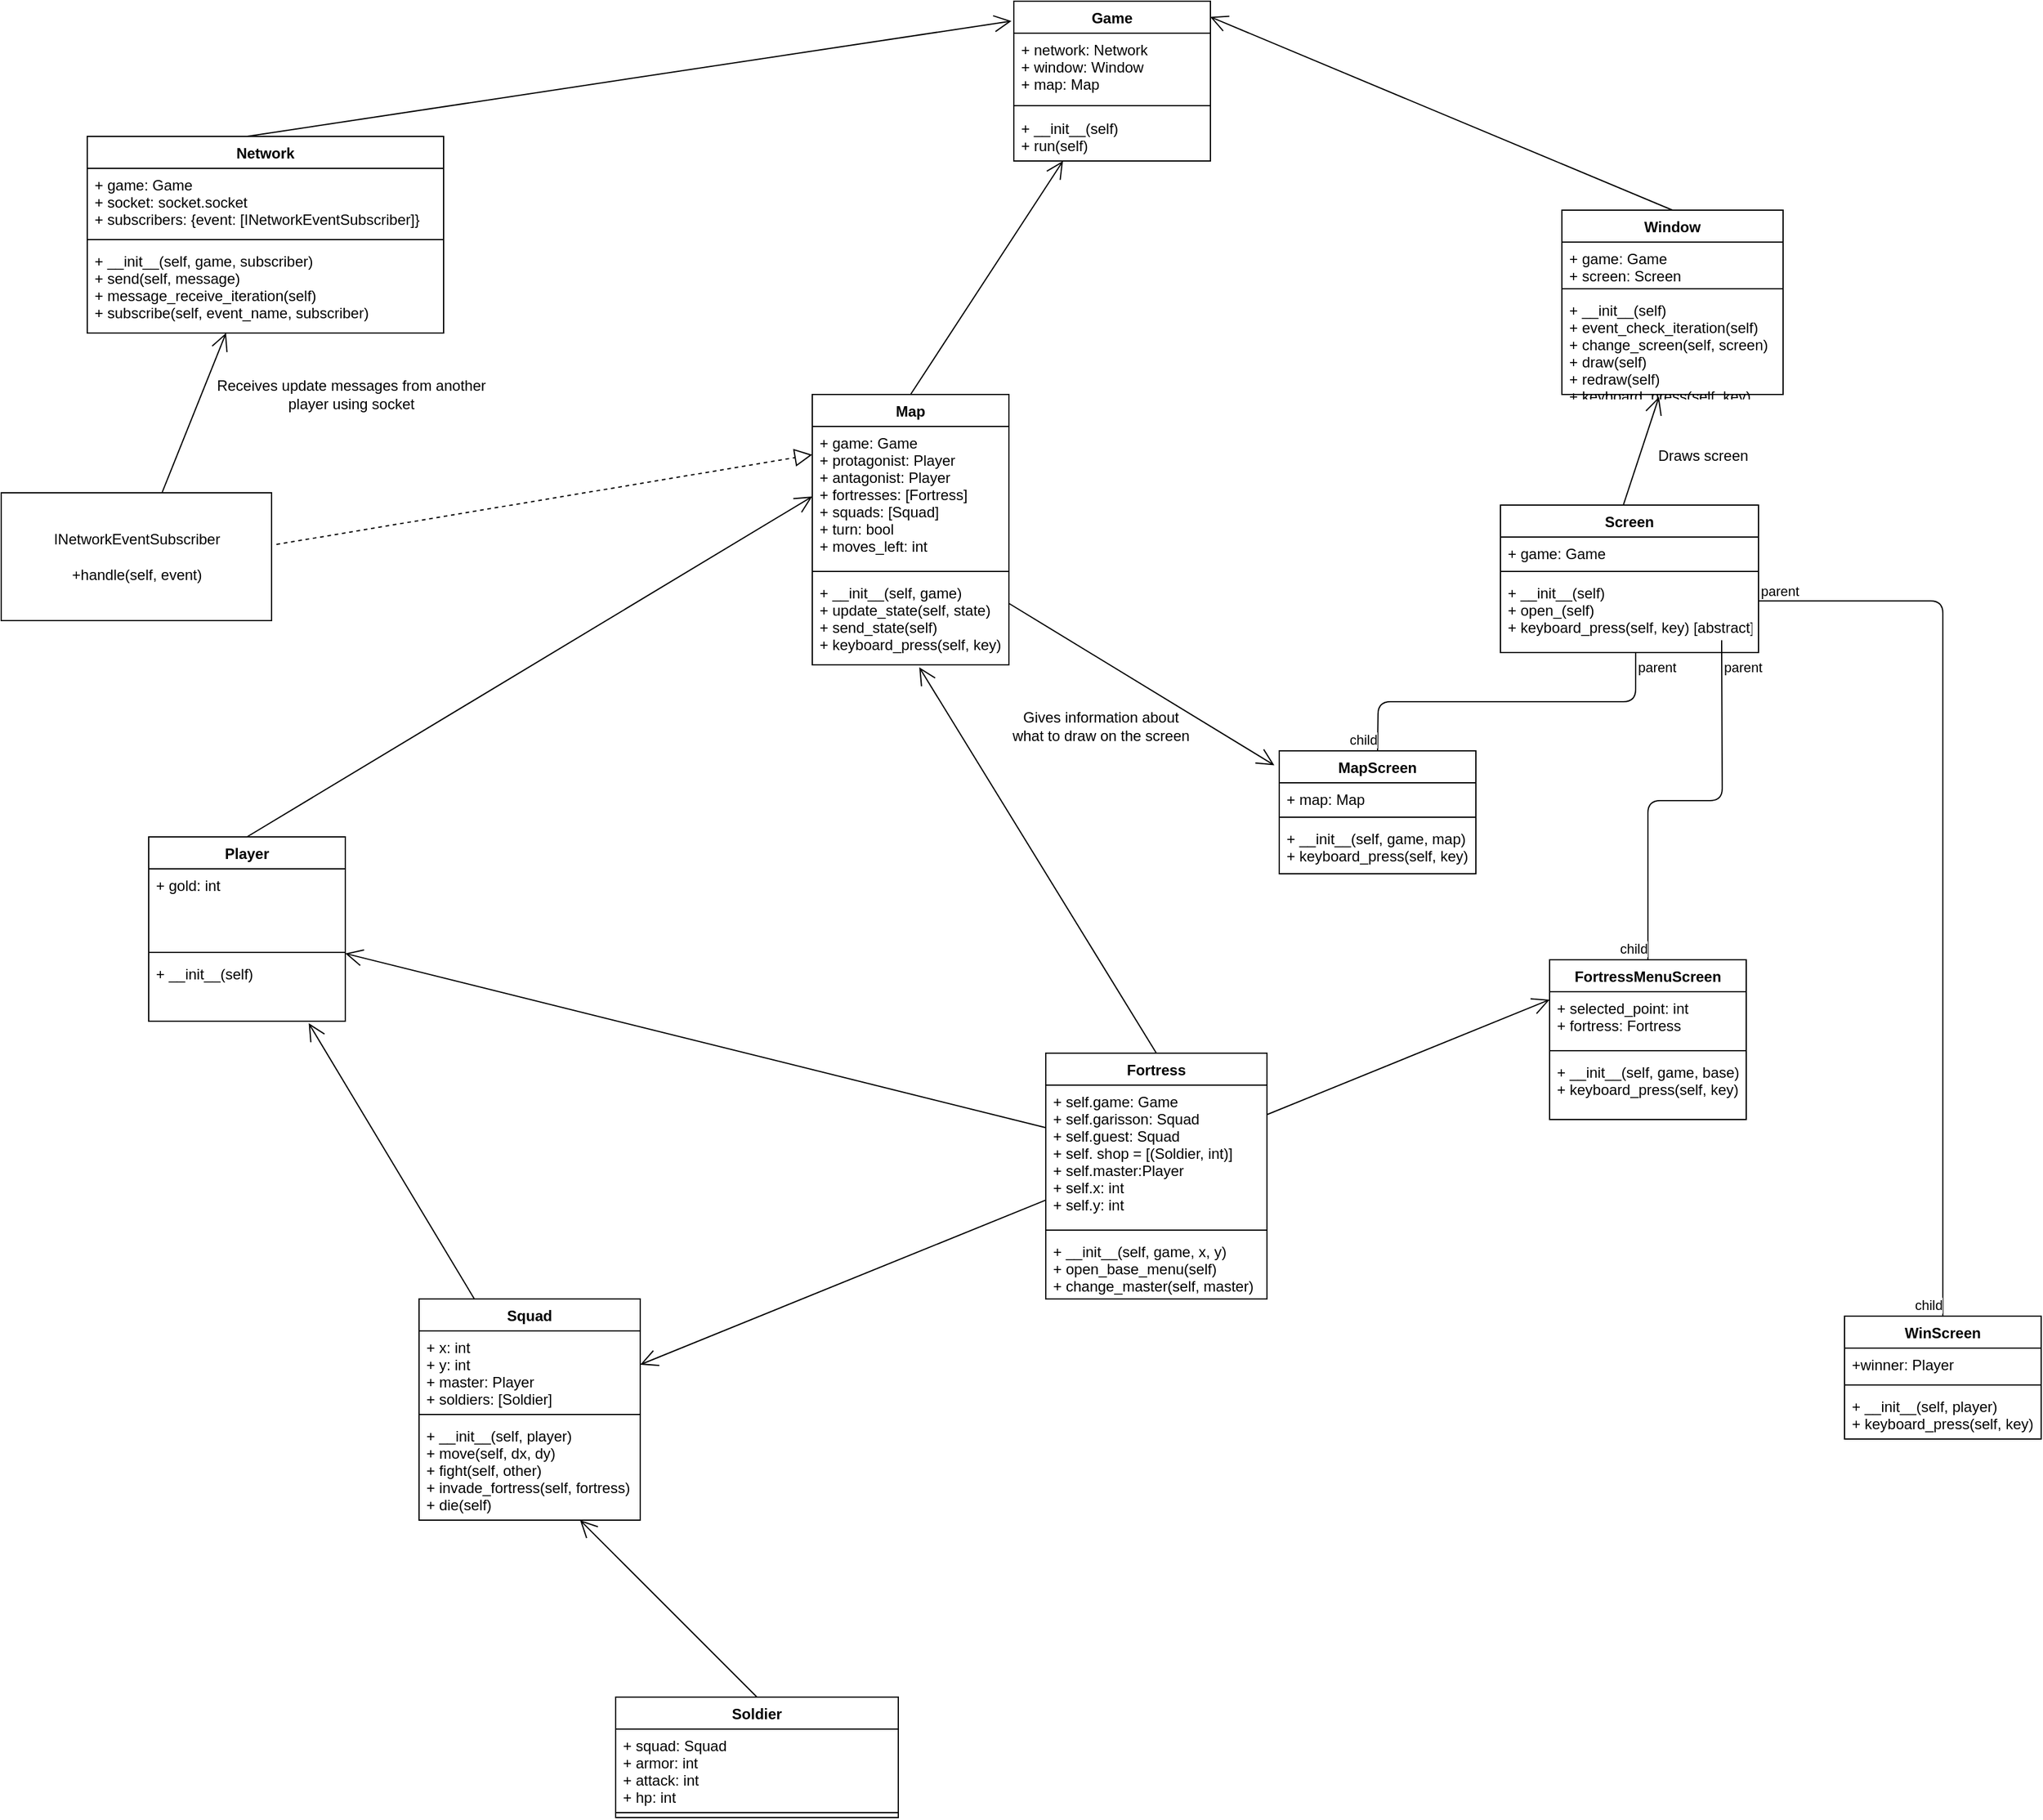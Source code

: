 <mxfile version="14.4.8" type="github">
  <diagram id="C5RBs43oDa-KdzZeNtuy" name="Page-1">
    <mxGraphModel dx="1125" dy="670" grid="1" gridSize="10" guides="1" tooltips="1" connect="1" arrows="1" fold="1" page="1" pageScale="5" pageWidth="827" pageHeight="1169" math="0" shadow="0">
      <root>
        <mxCell id="WIyWlLk6GJQsqaUBKTNV-0" />
        <mxCell id="WIyWlLk6GJQsqaUBKTNV-1" parent="WIyWlLk6GJQsqaUBKTNV-0" />
        <mxCell id="4tkjXzW0Gn319BX2Gngi-0" value="Game" style="swimlane;fontStyle=1;align=center;verticalAlign=top;childLayout=stackLayout;horizontal=1;startSize=26;horizontalStack=0;resizeParent=1;resizeParentMax=0;resizeLast=0;collapsible=1;marginBottom=0;" parent="WIyWlLk6GJQsqaUBKTNV-1" vertex="1">
          <mxGeometry x="2054" y="140" width="160" height="130" as="geometry" />
        </mxCell>
        <mxCell id="4tkjXzW0Gn319BX2Gngi-1" value="+ network: Network&#xa;+ window: Window&#xa;+ map: Map&#xa;" style="text;strokeColor=none;fillColor=none;align=left;verticalAlign=top;spacingLeft=4;spacingRight=4;overflow=hidden;rotatable=0;points=[[0,0.5],[1,0.5]];portConstraint=eastwest;" parent="4tkjXzW0Gn319BX2Gngi-0" vertex="1">
          <mxGeometry y="26" width="160" height="54" as="geometry" />
        </mxCell>
        <mxCell id="4tkjXzW0Gn319BX2Gngi-2" value="" style="line;strokeWidth=1;fillColor=none;align=left;verticalAlign=middle;spacingTop=-1;spacingLeft=3;spacingRight=3;rotatable=0;labelPosition=right;points=[];portConstraint=eastwest;" parent="4tkjXzW0Gn319BX2Gngi-0" vertex="1">
          <mxGeometry y="80" width="160" height="10" as="geometry" />
        </mxCell>
        <mxCell id="4tkjXzW0Gn319BX2Gngi-3" value="+ __init__(self)&#xa;+ run(self)&#xa;" style="text;strokeColor=none;fillColor=none;align=left;verticalAlign=top;spacingLeft=4;spacingRight=4;overflow=hidden;rotatable=0;points=[[0,0.5],[1,0.5]];portConstraint=eastwest;" parent="4tkjXzW0Gn319BX2Gngi-0" vertex="1">
          <mxGeometry y="90" width="160" height="40" as="geometry" />
        </mxCell>
        <mxCell id="4tkjXzW0Gn319BX2Gngi-8" value="Network" style="swimlane;fontStyle=1;align=center;verticalAlign=top;childLayout=stackLayout;horizontal=1;startSize=26;horizontalStack=0;resizeParent=1;resizeParentMax=0;resizeLast=0;collapsible=1;marginBottom=0;" parent="WIyWlLk6GJQsqaUBKTNV-1" vertex="1">
          <mxGeometry x="1300" y="250" width="290" height="160" as="geometry" />
        </mxCell>
        <mxCell id="4tkjXzW0Gn319BX2Gngi-33" value="" style="endArrow=open;endFill=1;endSize=12;html=1;entryX=-0.012;entryY=0.124;entryDx=0;entryDy=0;entryPerimeter=0;" parent="4tkjXzW0Gn319BX2Gngi-8" target="4tkjXzW0Gn319BX2Gngi-0" edge="1">
          <mxGeometry width="160" relative="1" as="geometry">
            <mxPoint x="130" as="sourcePoint" />
            <mxPoint x="290" as="targetPoint" />
          </mxGeometry>
        </mxCell>
        <mxCell id="4tkjXzW0Gn319BX2Gngi-9" value="+ game: Game&#xa;+ socket: socket.socket&#xa;+ subscribers: {event: [INetworkEventSubscriber]}&#xa;" style="text;strokeColor=none;fillColor=none;align=left;verticalAlign=top;spacingLeft=4;spacingRight=4;overflow=hidden;rotatable=0;points=[[0,0.5],[1,0.5]];portConstraint=eastwest;" parent="4tkjXzW0Gn319BX2Gngi-8" vertex="1">
          <mxGeometry y="26" width="290" height="54" as="geometry" />
        </mxCell>
        <mxCell id="4tkjXzW0Gn319BX2Gngi-10" value="" style="line;strokeWidth=1;fillColor=none;align=left;verticalAlign=middle;spacingTop=-1;spacingLeft=3;spacingRight=3;rotatable=0;labelPosition=right;points=[];portConstraint=eastwest;" parent="4tkjXzW0Gn319BX2Gngi-8" vertex="1">
          <mxGeometry y="80" width="290" height="8" as="geometry" />
        </mxCell>
        <mxCell id="4tkjXzW0Gn319BX2Gngi-11" value="+ __init__(self, game, subscriber)&#xa;+ send(self, message)&#xa;+ message_receive_iteration(self)&#xa;+ subscribe(self, event_name, subscriber)&#xa;&#xa;" style="text;strokeColor=none;fillColor=none;align=left;verticalAlign=top;spacingLeft=4;spacingRight=4;overflow=hidden;rotatable=0;points=[[0,0.5],[1,0.5]];portConstraint=eastwest;" parent="4tkjXzW0Gn319BX2Gngi-8" vertex="1">
          <mxGeometry y="88" width="290" height="72" as="geometry" />
        </mxCell>
        <mxCell id="4tkjXzW0Gn319BX2Gngi-15" value="Window" style="swimlane;fontStyle=1;align=center;verticalAlign=top;childLayout=stackLayout;horizontal=1;startSize=26;horizontalStack=0;resizeParent=1;resizeParentMax=0;resizeLast=0;collapsible=1;marginBottom=0;" parent="WIyWlLk6GJQsqaUBKTNV-1" vertex="1">
          <mxGeometry x="2500" y="310" width="180" height="150" as="geometry" />
        </mxCell>
        <mxCell id="4tkjXzW0Gn319BX2Gngi-16" value="+ game: Game&#xa;+ screen: Screen&#xa;" style="text;strokeColor=none;fillColor=none;align=left;verticalAlign=top;spacingLeft=4;spacingRight=4;overflow=hidden;rotatable=0;points=[[0,0.5],[1,0.5]];portConstraint=eastwest;" parent="4tkjXzW0Gn319BX2Gngi-15" vertex="1">
          <mxGeometry y="26" width="180" height="34" as="geometry" />
        </mxCell>
        <mxCell id="4tkjXzW0Gn319BX2Gngi-17" value="" style="line;strokeWidth=1;fillColor=none;align=left;verticalAlign=middle;spacingTop=-1;spacingLeft=3;spacingRight=3;rotatable=0;labelPosition=right;points=[];portConstraint=eastwest;" parent="4tkjXzW0Gn319BX2Gngi-15" vertex="1">
          <mxGeometry y="60" width="180" height="8" as="geometry" />
        </mxCell>
        <mxCell id="4tkjXzW0Gn319BX2Gngi-18" value="+ __init__(self)&#xa;+ event_check_iteration(self)&#xa;+ change_screen(self, screen)&#xa;+ draw(self)&#xa;+ redraw(self)&#xa;+ keyboard_press(self, key)&#xa;" style="text;strokeColor=none;fillColor=none;align=left;verticalAlign=top;spacingLeft=4;spacingRight=4;overflow=hidden;rotatable=0;points=[[0,0.5],[1,0.5]];portConstraint=eastwest;" parent="4tkjXzW0Gn319BX2Gngi-15" vertex="1">
          <mxGeometry y="68" width="180" height="82" as="geometry" />
        </mxCell>
        <mxCell id="4tkjXzW0Gn319BX2Gngi-19" value="" style="endArrow=open;endFill=1;endSize=12;html=1;exitX=0.5;exitY=0;exitDx=0;exitDy=0;entryX=0.999;entryY=0.098;entryDx=0;entryDy=0;entryPerimeter=0;" parent="WIyWlLk6GJQsqaUBKTNV-1" source="4tkjXzW0Gn319BX2Gngi-15" target="4tkjXzW0Gn319BX2Gngi-0" edge="1">
          <mxGeometry x="1760" y="140" width="160" as="geometry">
            <mxPoint x="2270" y="180" as="sourcePoint" />
            <mxPoint x="2430" y="180" as="targetPoint" />
          </mxGeometry>
        </mxCell>
        <mxCell id="4tkjXzW0Gn319BX2Gngi-20" value="Screen" style="swimlane;fontStyle=1;align=center;verticalAlign=top;childLayout=stackLayout;horizontal=1;startSize=26;horizontalStack=0;resizeParent=1;resizeParentMax=0;resizeLast=0;collapsible=1;marginBottom=0;" parent="WIyWlLk6GJQsqaUBKTNV-1" vertex="1">
          <mxGeometry x="2450" y="550" width="210" height="120" as="geometry" />
        </mxCell>
        <mxCell id="4tkjXzW0Gn319BX2Gngi-24" value="" style="endArrow=open;endFill=1;endSize=12;html=1;entryX=0.439;entryY=1.024;entryDx=0;entryDy=0;entryPerimeter=0;" parent="4tkjXzW0Gn319BX2Gngi-20" target="4tkjXzW0Gn319BX2Gngi-18" edge="1">
          <mxGeometry width="160" relative="1" as="geometry">
            <mxPoint x="100" as="sourcePoint" />
            <mxPoint x="130" y="-80" as="targetPoint" />
          </mxGeometry>
        </mxCell>
        <mxCell id="4tkjXzW0Gn319BX2Gngi-21" value="+ game: Game" style="text;strokeColor=none;fillColor=none;align=left;verticalAlign=top;spacingLeft=4;spacingRight=4;overflow=hidden;rotatable=0;points=[[0,0.5],[1,0.5]];portConstraint=eastwest;" parent="4tkjXzW0Gn319BX2Gngi-20" vertex="1">
          <mxGeometry y="26" width="210" height="24" as="geometry" />
        </mxCell>
        <mxCell id="4tkjXzW0Gn319BX2Gngi-22" value="" style="line;strokeWidth=1;fillColor=none;align=left;verticalAlign=middle;spacingTop=-1;spacingLeft=3;spacingRight=3;rotatable=0;labelPosition=right;points=[];portConstraint=eastwest;" parent="4tkjXzW0Gn319BX2Gngi-20" vertex="1">
          <mxGeometry y="50" width="210" height="8" as="geometry" />
        </mxCell>
        <mxCell id="4tkjXzW0Gn319BX2Gngi-23" value="+ __init__(self)&#xa;+ open_(self)&#xa;+ keyboard_press(self, key) [abstract]&#xa;" style="text;strokeColor=none;fillColor=none;align=left;verticalAlign=top;spacingLeft=4;spacingRight=4;overflow=hidden;rotatable=0;points=[[0,0.5],[1,0.5]];portConstraint=eastwest;" parent="4tkjXzW0Gn319BX2Gngi-20" vertex="1">
          <mxGeometry y="58" width="210" height="62" as="geometry" />
        </mxCell>
        <mxCell id="4tkjXzW0Gn319BX2Gngi-58" value="" style="endArrow=none;html=1;edgeStyle=orthogonalEdgeStyle;entryX=0.5;entryY=0;entryDx=0;entryDy=0;" parent="4tkjXzW0Gn319BX2Gngi-20" target="4tkjXzW0Gn319BX2Gngi-54" edge="1">
          <mxGeometry relative="1" as="geometry">
            <mxPoint x="180" y="110" as="sourcePoint" />
            <mxPoint x="340" y="110" as="targetPoint" />
          </mxGeometry>
        </mxCell>
        <mxCell id="4tkjXzW0Gn319BX2Gngi-59" value="parent" style="edgeLabel;resizable=0;html=1;align=left;verticalAlign=bottom;" parent="4tkjXzW0Gn319BX2Gngi-58" connectable="0" vertex="1">
          <mxGeometry x="-1" relative="1" as="geometry">
            <mxPoint y="30" as="offset" />
          </mxGeometry>
        </mxCell>
        <mxCell id="4tkjXzW0Gn319BX2Gngi-60" value="child" style="edgeLabel;resizable=0;html=1;align=right;verticalAlign=bottom;" parent="4tkjXzW0Gn319BX2Gngi-58" connectable="0" vertex="1">
          <mxGeometry x="1" relative="1" as="geometry" />
        </mxCell>
        <mxCell id="4tkjXzW0Gn319BX2Gngi-25" value="MapScreen" style="swimlane;fontStyle=1;align=center;verticalAlign=top;childLayout=stackLayout;horizontal=1;startSize=26;horizontalStack=0;resizeParent=1;resizeParentMax=0;resizeLast=0;collapsible=1;marginBottom=0;" parent="WIyWlLk6GJQsqaUBKTNV-1" vertex="1">
          <mxGeometry x="2270" y="750" width="160" height="100" as="geometry" />
        </mxCell>
        <mxCell id="4tkjXzW0Gn319BX2Gngi-26" value="+ map: Map&#xa;&#xa;" style="text;strokeColor=none;fillColor=none;align=left;verticalAlign=top;spacingLeft=4;spacingRight=4;overflow=hidden;rotatable=0;points=[[0,0.5],[1,0.5]];portConstraint=eastwest;" parent="4tkjXzW0Gn319BX2Gngi-25" vertex="1">
          <mxGeometry y="26" width="160" height="24" as="geometry" />
        </mxCell>
        <mxCell id="4tkjXzW0Gn319BX2Gngi-27" value="" style="line;strokeWidth=1;fillColor=none;align=left;verticalAlign=middle;spacingTop=-1;spacingLeft=3;spacingRight=3;rotatable=0;labelPosition=right;points=[];portConstraint=eastwest;" parent="4tkjXzW0Gn319BX2Gngi-25" vertex="1">
          <mxGeometry y="50" width="160" height="8" as="geometry" />
        </mxCell>
        <mxCell id="4tkjXzW0Gn319BX2Gngi-28" value="+ __init__(self, game, map)&#xa;+ keyboard_press(self, key)" style="text;strokeColor=none;fillColor=none;align=left;verticalAlign=top;spacingLeft=4;spacingRight=4;overflow=hidden;rotatable=0;points=[[0,0.5],[1,0.5]];portConstraint=eastwest;" parent="4tkjXzW0Gn319BX2Gngi-25" vertex="1">
          <mxGeometry y="58" width="160" height="42" as="geometry" />
        </mxCell>
        <mxCell id="4tkjXzW0Gn319BX2Gngi-30" value="" style="endArrow=none;html=1;edgeStyle=orthogonalEdgeStyle;exitX=0.524;exitY=1;exitDx=0;exitDy=0;exitPerimeter=0;" parent="WIyWlLk6GJQsqaUBKTNV-1" source="4tkjXzW0Gn319BX2Gngi-23" edge="1">
          <mxGeometry relative="1" as="geometry">
            <mxPoint x="2190" y="750" as="sourcePoint" />
            <mxPoint x="2350" y="750" as="targetPoint" />
          </mxGeometry>
        </mxCell>
        <mxCell id="4tkjXzW0Gn319BX2Gngi-31" value="parent" style="edgeLabel;resizable=0;html=1;align=left;verticalAlign=bottom;" parent="4tkjXzW0Gn319BX2Gngi-30" connectable="0" vertex="1">
          <mxGeometry x="-1" relative="1" as="geometry">
            <mxPoint y="20" as="offset" />
          </mxGeometry>
        </mxCell>
        <mxCell id="4tkjXzW0Gn319BX2Gngi-32" value="child" style="edgeLabel;resizable=0;html=1;align=right;verticalAlign=bottom;" parent="4tkjXzW0Gn319BX2Gngi-30" connectable="0" vertex="1">
          <mxGeometry x="1" relative="1" as="geometry" />
        </mxCell>
        <mxCell id="4tkjXzW0Gn319BX2Gngi-34" value="Map" style="swimlane;fontStyle=1;align=center;verticalAlign=top;childLayout=stackLayout;horizontal=1;startSize=26;horizontalStack=0;resizeParent=1;resizeParentMax=0;resizeLast=0;collapsible=1;marginBottom=0;" parent="WIyWlLk6GJQsqaUBKTNV-1" vertex="1">
          <mxGeometry x="1890" y="460" width="160" height="220" as="geometry" />
        </mxCell>
        <mxCell id="4tkjXzW0Gn319BX2Gngi-38" value="" style="endArrow=open;endFill=1;endSize=12;html=1;entryX=0.25;entryY=1;entryDx=0;entryDy=0;" parent="4tkjXzW0Gn319BX2Gngi-34" target="4tkjXzW0Gn319BX2Gngi-0" edge="1">
          <mxGeometry width="160" relative="1" as="geometry">
            <mxPoint x="80" as="sourcePoint" />
            <mxPoint x="240" as="targetPoint" />
          </mxGeometry>
        </mxCell>
        <mxCell id="4tkjXzW0Gn319BX2Gngi-35" value="+ game: Game&#xa;+ protagonist: Player&#xa;+ antagonist: Player&#xa;+ fortresses: [Fortress]&#xa;+ squads: [Squad]&#xa;+ turn: bool&#xa;+ moves_left: int&#xa;" style="text;strokeColor=none;fillColor=none;align=left;verticalAlign=top;spacingLeft=4;spacingRight=4;overflow=hidden;rotatable=0;points=[[0,0.5],[1,0.5]];portConstraint=eastwest;" parent="4tkjXzW0Gn319BX2Gngi-34" vertex="1">
          <mxGeometry y="26" width="160" height="114" as="geometry" />
        </mxCell>
        <mxCell id="4tkjXzW0Gn319BX2Gngi-36" value="" style="line;strokeWidth=1;fillColor=none;align=left;verticalAlign=middle;spacingTop=-1;spacingLeft=3;spacingRight=3;rotatable=0;labelPosition=right;points=[];portConstraint=eastwest;" parent="4tkjXzW0Gn319BX2Gngi-34" vertex="1">
          <mxGeometry y="140" width="160" height="8" as="geometry" />
        </mxCell>
        <mxCell id="4tkjXzW0Gn319BX2Gngi-37" value="+ __init__(self, game)&#xa;+ update_state(self, state)&#xa;+ send_state(self)&#xa;+ keyboard_press(self, key)&#xa;" style="text;strokeColor=none;fillColor=none;align=left;verticalAlign=top;spacingLeft=4;spacingRight=4;overflow=hidden;rotatable=0;points=[[0,0.5],[1,0.5]];portConstraint=eastwest;" parent="4tkjXzW0Gn319BX2Gngi-34" vertex="1">
          <mxGeometry y="148" width="160" height="72" as="geometry" />
        </mxCell>
        <mxCell id="4tkjXzW0Gn319BX2Gngi-39" value="" style="endArrow=open;endFill=1;endSize=12;html=1;entryX=-0.025;entryY=0.117;entryDx=0;entryDy=0;entryPerimeter=0;" parent="4tkjXzW0Gn319BX2Gngi-34" target="4tkjXzW0Gn319BX2Gngi-25" edge="1">
          <mxGeometry width="160" relative="1" as="geometry">
            <mxPoint x="160" y="170" as="sourcePoint" />
            <mxPoint x="320" y="170" as="targetPoint" />
          </mxGeometry>
        </mxCell>
        <mxCell id="4tkjXzW0Gn319BX2Gngi-40" value="" style="endArrow=open;endFill=1;endSize=12;html=1;" parent="WIyWlLk6GJQsqaUBKTNV-1" source="AntspPVpGCCjLXlMSwEk-1" target="4tkjXzW0Gn319BX2Gngi-8" edge="1">
          <mxGeometry width="160" relative="1" as="geometry">
            <mxPoint x="1580" y="360" as="sourcePoint" />
            <mxPoint x="1740" y="360" as="targetPoint" />
          </mxGeometry>
        </mxCell>
        <mxCell id="4tkjXzW0Gn319BX2Gngi-41" value="Player" style="swimlane;fontStyle=1;align=center;verticalAlign=top;childLayout=stackLayout;horizontal=1;startSize=26;horizontalStack=0;resizeParent=1;resizeParentMax=0;resizeLast=0;collapsible=1;marginBottom=0;" parent="WIyWlLk6GJQsqaUBKTNV-1" vertex="1">
          <mxGeometry x="1350" y="820" width="160" height="150" as="geometry" />
        </mxCell>
        <mxCell id="4tkjXzW0Gn319BX2Gngi-45" value="" style="endArrow=open;endFill=1;endSize=12;html=1;entryX=0;entryY=0.5;entryDx=0;entryDy=0;" parent="4tkjXzW0Gn319BX2Gngi-41" target="4tkjXzW0Gn319BX2Gngi-35" edge="1">
          <mxGeometry width="160" relative="1" as="geometry">
            <mxPoint x="80" as="sourcePoint" />
            <mxPoint x="240" as="targetPoint" />
          </mxGeometry>
        </mxCell>
        <mxCell id="4tkjXzW0Gn319BX2Gngi-42" value="+ gold: int&#xa;" style="text;strokeColor=none;fillColor=none;align=left;verticalAlign=top;spacingLeft=4;spacingRight=4;overflow=hidden;rotatable=0;points=[[0,0.5],[1,0.5]];portConstraint=eastwest;" parent="4tkjXzW0Gn319BX2Gngi-41" vertex="1">
          <mxGeometry y="26" width="160" height="64" as="geometry" />
        </mxCell>
        <mxCell id="4tkjXzW0Gn319BX2Gngi-43" value="" style="line;strokeWidth=1;fillColor=none;align=left;verticalAlign=middle;spacingTop=-1;spacingLeft=3;spacingRight=3;rotatable=0;labelPosition=right;points=[];portConstraint=eastwest;" parent="4tkjXzW0Gn319BX2Gngi-41" vertex="1">
          <mxGeometry y="90" width="160" height="8" as="geometry" />
        </mxCell>
        <mxCell id="4tkjXzW0Gn319BX2Gngi-44" value="+ __init__(self)" style="text;strokeColor=none;fillColor=none;align=left;verticalAlign=top;spacingLeft=4;spacingRight=4;overflow=hidden;rotatable=0;points=[[0,0.5],[1,0.5]];portConstraint=eastwest;" parent="4tkjXzW0Gn319BX2Gngi-41" vertex="1">
          <mxGeometry y="98" width="160" height="52" as="geometry" />
        </mxCell>
        <mxCell id="4tkjXzW0Gn319BX2Gngi-46" value="Squad" style="swimlane;fontStyle=1;align=center;verticalAlign=top;childLayout=stackLayout;horizontal=1;startSize=26;horizontalStack=0;resizeParent=1;resizeParentMax=0;resizeLast=0;collapsible=1;marginBottom=0;" parent="WIyWlLk6GJQsqaUBKTNV-1" vertex="1">
          <mxGeometry x="1570" y="1196" width="180" height="180" as="geometry" />
        </mxCell>
        <mxCell id="4tkjXzW0Gn319BX2Gngi-47" value="+ x: int&#xa;+ y: int&#xa;+ master: Player&#xa;+ soldiers: [Soldier]" style="text;strokeColor=none;fillColor=none;align=left;verticalAlign=top;spacingLeft=4;spacingRight=4;overflow=hidden;rotatable=0;points=[[0,0.5],[1,0.5]];portConstraint=eastwest;" parent="4tkjXzW0Gn319BX2Gngi-46" vertex="1">
          <mxGeometry y="26" width="180" height="64" as="geometry" />
        </mxCell>
        <mxCell id="4tkjXzW0Gn319BX2Gngi-48" value="" style="line;strokeWidth=1;fillColor=none;align=left;verticalAlign=middle;spacingTop=-1;spacingLeft=3;spacingRight=3;rotatable=0;labelPosition=right;points=[];portConstraint=eastwest;" parent="4tkjXzW0Gn319BX2Gngi-46" vertex="1">
          <mxGeometry y="90" width="180" height="8" as="geometry" />
        </mxCell>
        <mxCell id="4tkjXzW0Gn319BX2Gngi-49" value="+ __init__(self, player)&#xa;+ move(self, dx, dy)&#xa;+ fight(self, other)&#xa;+ invade_fortress(self, fortress)&#xa;+ die(self)&#xa;" style="text;strokeColor=none;fillColor=none;align=left;verticalAlign=top;spacingLeft=4;spacingRight=4;overflow=hidden;rotatable=0;points=[[0,0.5],[1,0.5]];portConstraint=eastwest;" parent="4tkjXzW0Gn319BX2Gngi-46" vertex="1">
          <mxGeometry y="98" width="180" height="82" as="geometry" />
        </mxCell>
        <mxCell id="4tkjXzW0Gn319BX2Gngi-50" value="Fortress&#xa;" style="swimlane;fontStyle=1;align=center;verticalAlign=top;childLayout=stackLayout;horizontal=1;startSize=26;horizontalStack=0;resizeParent=1;resizeParentMax=0;resizeLast=0;collapsible=1;marginBottom=0;" parent="WIyWlLk6GJQsqaUBKTNV-1" vertex="1">
          <mxGeometry x="2080" y="996" width="180" height="200" as="geometry" />
        </mxCell>
        <mxCell id="4tkjXzW0Gn319BX2Gngi-51" value="+ self.game: Game&#xa;+ self.garisson: Squad&#xa;+ self.guest: Squad&#xa;+ self. shop = [(Soldier, int)]&#xa;+ self.master:Player&#xa;+ self.x: int&#xa;+ self.y: int &#xa;&#xa;" style="text;strokeColor=none;fillColor=none;align=left;verticalAlign=top;spacingLeft=4;spacingRight=4;overflow=hidden;rotatable=0;points=[[0,0.5],[1,0.5]];portConstraint=eastwest;" parent="4tkjXzW0Gn319BX2Gngi-50" vertex="1">
          <mxGeometry y="26" width="180" height="114" as="geometry" />
        </mxCell>
        <mxCell id="4tkjXzW0Gn319BX2Gngi-52" value="" style="line;strokeWidth=1;fillColor=none;align=left;verticalAlign=middle;spacingTop=-1;spacingLeft=3;spacingRight=3;rotatable=0;labelPosition=right;points=[];portConstraint=eastwest;" parent="4tkjXzW0Gn319BX2Gngi-50" vertex="1">
          <mxGeometry y="140" width="180" height="8" as="geometry" />
        </mxCell>
        <mxCell id="4tkjXzW0Gn319BX2Gngi-53" value="+ __init__(self, game, x, y)&#xa;+ open_base_menu(self)&#xa;+ change_master(self, master)" style="text;strokeColor=none;fillColor=none;align=left;verticalAlign=top;spacingLeft=4;spacingRight=4;overflow=hidden;rotatable=0;points=[[0,0.5],[1,0.5]];portConstraint=eastwest;" parent="4tkjXzW0Gn319BX2Gngi-50" vertex="1">
          <mxGeometry y="148" width="180" height="52" as="geometry" />
        </mxCell>
        <mxCell id="4tkjXzW0Gn319BX2Gngi-54" value="FortressMenuScreen" style="swimlane;fontStyle=1;align=center;verticalAlign=top;childLayout=stackLayout;horizontal=1;startSize=26;horizontalStack=0;resizeParent=1;resizeParentMax=0;resizeLast=0;collapsible=1;marginBottom=0;" parent="WIyWlLk6GJQsqaUBKTNV-1" vertex="1">
          <mxGeometry x="2490" y="920" width="160" height="130" as="geometry" />
        </mxCell>
        <mxCell id="4tkjXzW0Gn319BX2Gngi-55" value="+ selected_point: int&#xa;+ fortress: Fortress&#xa;&#xa;-//-&#xa;" style="text;strokeColor=none;fillColor=none;align=left;verticalAlign=top;spacingLeft=4;spacingRight=4;overflow=hidden;rotatable=0;points=[[0,0.5],[1,0.5]];portConstraint=eastwest;" parent="4tkjXzW0Gn319BX2Gngi-54" vertex="1">
          <mxGeometry y="26" width="160" height="44" as="geometry" />
        </mxCell>
        <mxCell id="4tkjXzW0Gn319BX2Gngi-56" value="" style="line;strokeWidth=1;fillColor=none;align=left;verticalAlign=middle;spacingTop=-1;spacingLeft=3;spacingRight=3;rotatable=0;labelPosition=right;points=[];portConstraint=eastwest;" parent="4tkjXzW0Gn319BX2Gngi-54" vertex="1">
          <mxGeometry y="70" width="160" height="8" as="geometry" />
        </mxCell>
        <mxCell id="4tkjXzW0Gn319BX2Gngi-57" value="+ __init__(self, game, base)&#xa;+ keyboard_press(self, key)&#xa;" style="text;strokeColor=none;fillColor=none;align=left;verticalAlign=top;spacingLeft=4;spacingRight=4;overflow=hidden;rotatable=0;points=[[0,0.5],[1,0.5]];portConstraint=eastwest;" parent="4tkjXzW0Gn319BX2Gngi-54" vertex="1">
          <mxGeometry y="78" width="160" height="52" as="geometry" />
        </mxCell>
        <mxCell id="4tkjXzW0Gn319BX2Gngi-61" value="" style="endArrow=open;endFill=1;endSize=12;html=1;entryX=0;entryY=0.25;entryDx=0;entryDy=0;exitX=1;exitY=0.25;exitDx=0;exitDy=0;" parent="WIyWlLk6GJQsqaUBKTNV-1" source="4tkjXzW0Gn319BX2Gngi-50" target="4tkjXzW0Gn319BX2Gngi-54" edge="1">
          <mxGeometry width="160" relative="1" as="geometry">
            <mxPoint x="2230" y="1006" as="sourcePoint" />
            <mxPoint x="2390" y="1006" as="targetPoint" />
          </mxGeometry>
        </mxCell>
        <mxCell id="4tkjXzW0Gn319BX2Gngi-62" value="" style="endArrow=open;endFill=1;endSize=12;html=1;" parent="WIyWlLk6GJQsqaUBKTNV-1" source="4tkjXzW0Gn319BX2Gngi-51" target="4tkjXzW0Gn319BX2Gngi-46" edge="1">
          <mxGeometry width="160" relative="1" as="geometry">
            <mxPoint x="1920" y="1010" as="sourcePoint" />
            <mxPoint x="2080" y="1010" as="targetPoint" />
          </mxGeometry>
        </mxCell>
        <mxCell id="4tkjXzW0Gn319BX2Gngi-63" value="" style="endArrow=open;endFill=1;endSize=12;html=1;" parent="WIyWlLk6GJQsqaUBKTNV-1" source="4tkjXzW0Gn319BX2Gngi-51" target="4tkjXzW0Gn319BX2Gngi-41" edge="1">
          <mxGeometry width="160" relative="1" as="geometry">
            <mxPoint x="1690" y="920" as="sourcePoint" />
            <mxPoint x="1850" y="920" as="targetPoint" />
          </mxGeometry>
        </mxCell>
        <mxCell id="4tkjXzW0Gn319BX2Gngi-64" value="" style="endArrow=open;endFill=1;endSize=12;html=1;exitX=0.25;exitY=0;exitDx=0;exitDy=0;entryX=0.814;entryY=1.032;entryDx=0;entryDy=0;entryPerimeter=0;" parent="WIyWlLk6GJQsqaUBKTNV-1" source="4tkjXzW0Gn319BX2Gngi-46" target="4tkjXzW0Gn319BX2Gngi-44" edge="1">
          <mxGeometry width="160" relative="1" as="geometry">
            <mxPoint x="1810" y="1040" as="sourcePoint" />
            <mxPoint x="1970" y="1040" as="targetPoint" />
          </mxGeometry>
        </mxCell>
        <mxCell id="4tkjXzW0Gn319BX2Gngi-66" value="Soldier" style="swimlane;fontStyle=1;align=center;verticalAlign=top;childLayout=stackLayout;horizontal=1;startSize=26;horizontalStack=0;resizeParent=1;resizeParentMax=0;resizeLast=0;collapsible=1;marginBottom=0;" parent="WIyWlLk6GJQsqaUBKTNV-1" vertex="1">
          <mxGeometry x="1730" y="1520" width="230" height="98" as="geometry" />
        </mxCell>
        <mxCell id="4tkjXzW0Gn319BX2Gngi-67" value="+ squad: Squad&#xa;+ armor: int&#xa;+ attack: int&#xa;+ hp: int&#xa;" style="text;strokeColor=none;fillColor=none;align=left;verticalAlign=top;spacingLeft=4;spacingRight=4;overflow=hidden;rotatable=0;points=[[0,0.5],[1,0.5]];portConstraint=eastwest;" parent="4tkjXzW0Gn319BX2Gngi-66" vertex="1">
          <mxGeometry y="26" width="230" height="64" as="geometry" />
        </mxCell>
        <mxCell id="4tkjXzW0Gn319BX2Gngi-68" value="" style="line;strokeWidth=1;fillColor=none;align=left;verticalAlign=middle;spacingTop=-1;spacingLeft=3;spacingRight=3;rotatable=0;labelPosition=right;points=[];portConstraint=eastwest;" parent="4tkjXzW0Gn319BX2Gngi-66" vertex="1">
          <mxGeometry y="90" width="230" height="8" as="geometry" />
        </mxCell>
        <mxCell id="4tkjXzW0Gn319BX2Gngi-70" value="" style="endArrow=open;endFill=1;endSize=12;html=1;exitX=0.5;exitY=0;exitDx=0;exitDy=0;" parent="WIyWlLk6GJQsqaUBKTNV-1" source="4tkjXzW0Gn319BX2Gngi-66" target="4tkjXzW0Gn319BX2Gngi-49" edge="1">
          <mxGeometry width="160" relative="1" as="geometry">
            <mxPoint x="1850" y="1420" as="sourcePoint" />
            <mxPoint x="2010" y="1420" as="targetPoint" />
          </mxGeometry>
        </mxCell>
        <mxCell id="PIoFPBQhuLVhphvXNbaX-0" value="Gives information about what to draw on the screen" style="text;html=1;strokeColor=none;fillColor=none;align=center;verticalAlign=middle;whiteSpace=wrap;rounded=0;" parent="WIyWlLk6GJQsqaUBKTNV-1" vertex="1">
          <mxGeometry x="2050" y="680" width="150" height="100" as="geometry" />
        </mxCell>
        <mxCell id="PIoFPBQhuLVhphvXNbaX-2" value="Receives update messages from another player using socket" style="text;html=1;strokeColor=none;fillColor=none;align=center;verticalAlign=middle;whiteSpace=wrap;rounded=0;" parent="WIyWlLk6GJQsqaUBKTNV-1" vertex="1">
          <mxGeometry x="1400" y="410" width="230" height="100" as="geometry" />
        </mxCell>
        <mxCell id="PIoFPBQhuLVhphvXNbaX-3" value="Draws screen" style="text;html=1;strokeColor=none;fillColor=none;align=center;verticalAlign=middle;whiteSpace=wrap;rounded=0;" parent="WIyWlLk6GJQsqaUBKTNV-1" vertex="1">
          <mxGeometry x="2570" y="500" width="90" height="20" as="geometry" />
        </mxCell>
        <mxCell id="AntspPVpGCCjLXlMSwEk-0" value="" style="endArrow=open;endFill=1;endSize=12;html=1;entryX=0.544;entryY=1.028;entryDx=0;entryDy=0;entryPerimeter=0;exitX=0.5;exitY=0;exitDx=0;exitDy=0;" parent="WIyWlLk6GJQsqaUBKTNV-1" source="4tkjXzW0Gn319BX2Gngi-50" target="4tkjXzW0Gn319BX2Gngi-37" edge="1">
          <mxGeometry width="160" relative="1" as="geometry">
            <mxPoint x="1890" y="860" as="sourcePoint" />
            <mxPoint x="2050" y="860" as="targetPoint" />
          </mxGeometry>
        </mxCell>
        <mxCell id="AntspPVpGCCjLXlMSwEk-1" value="&lt;div&gt;INetworkEventSubscriber&lt;/div&gt;&lt;div&gt;&lt;br&gt;&lt;/div&gt;&lt;div&gt;+handle(self, event)&lt;br&gt;&lt;/div&gt;" style="html=1;" parent="WIyWlLk6GJQsqaUBKTNV-1" vertex="1">
          <mxGeometry x="1230" y="540" width="220" height="104" as="geometry" />
        </mxCell>
        <mxCell id="AntspPVpGCCjLXlMSwEk-2" value="" style="endArrow=block;dashed=1;endFill=0;endSize=12;html=1;entryX=0;entryY=0.202;entryDx=0;entryDy=0;entryPerimeter=0;exitX=1.018;exitY=0.404;exitDx=0;exitDy=0;exitPerimeter=0;" parent="WIyWlLk6GJQsqaUBKTNV-1" source="AntspPVpGCCjLXlMSwEk-1" target="4tkjXzW0Gn319BX2Gngi-35" edge="1">
          <mxGeometry width="160" relative="1" as="geometry">
            <mxPoint x="1490" y="510" as="sourcePoint" />
            <mxPoint x="1650" y="510" as="targetPoint" />
          </mxGeometry>
        </mxCell>
        <mxCell id="rlCuyNvXnmVHfQDyliRF-4" value="WinScreen" style="swimlane;fontStyle=1;align=center;verticalAlign=top;childLayout=stackLayout;horizontal=1;startSize=26;horizontalStack=0;resizeParent=1;resizeParentMax=0;resizeLast=0;collapsible=1;marginBottom=0;" vertex="1" parent="WIyWlLk6GJQsqaUBKTNV-1">
          <mxGeometry x="2730" y="1210" width="160" height="100" as="geometry" />
        </mxCell>
        <mxCell id="rlCuyNvXnmVHfQDyliRF-5" value="+winner: Player" style="text;strokeColor=none;fillColor=none;align=left;verticalAlign=top;spacingLeft=4;spacingRight=4;overflow=hidden;rotatable=0;points=[[0,0.5],[1,0.5]];portConstraint=eastwest;" vertex="1" parent="rlCuyNvXnmVHfQDyliRF-4">
          <mxGeometry y="26" width="160" height="26" as="geometry" />
        </mxCell>
        <mxCell id="rlCuyNvXnmVHfQDyliRF-6" value="" style="line;strokeWidth=1;fillColor=none;align=left;verticalAlign=middle;spacingTop=-1;spacingLeft=3;spacingRight=3;rotatable=0;labelPosition=right;points=[];portConstraint=eastwest;" vertex="1" parent="rlCuyNvXnmVHfQDyliRF-4">
          <mxGeometry y="52" width="160" height="8" as="geometry" />
        </mxCell>
        <mxCell id="rlCuyNvXnmVHfQDyliRF-7" value="+ __init__(self, player)&#xa;+ keyboard_press(self, key)&#xa;" style="text;strokeColor=none;fillColor=none;align=left;verticalAlign=top;spacingLeft=4;spacingRight=4;overflow=hidden;rotatable=0;points=[[0,0.5],[1,0.5]];portConstraint=eastwest;" vertex="1" parent="rlCuyNvXnmVHfQDyliRF-4">
          <mxGeometry y="60" width="160" height="40" as="geometry" />
        </mxCell>
        <mxCell id="rlCuyNvXnmVHfQDyliRF-8" value="" style="endArrow=none;html=1;edgeStyle=orthogonalEdgeStyle;entryX=0.5;entryY=0;entryDx=0;entryDy=0;exitX=1;exitY=0.323;exitDx=0;exitDy=0;exitPerimeter=0;" edge="1" parent="WIyWlLk6GJQsqaUBKTNV-1" source="4tkjXzW0Gn319BX2Gngi-23" target="rlCuyNvXnmVHfQDyliRF-4">
          <mxGeometry relative="1" as="geometry">
            <mxPoint x="2650" y="620" as="sourcePoint" />
            <mxPoint x="2810" y="620" as="targetPoint" />
          </mxGeometry>
        </mxCell>
        <mxCell id="rlCuyNvXnmVHfQDyliRF-9" value="parent" style="edgeLabel;resizable=0;html=1;align=left;verticalAlign=bottom;" connectable="0" vertex="1" parent="rlCuyNvXnmVHfQDyliRF-8">
          <mxGeometry x="-1" relative="1" as="geometry" />
        </mxCell>
        <mxCell id="rlCuyNvXnmVHfQDyliRF-10" value="child" style="edgeLabel;resizable=0;html=1;align=right;verticalAlign=bottom;" connectable="0" vertex="1" parent="rlCuyNvXnmVHfQDyliRF-8">
          <mxGeometry x="1" relative="1" as="geometry" />
        </mxCell>
      </root>
    </mxGraphModel>
  </diagram>
</mxfile>
